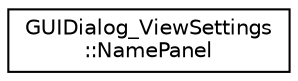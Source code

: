 digraph "Graphical Class Hierarchy"
{
  edge [fontname="Helvetica",fontsize="10",labelfontname="Helvetica",labelfontsize="10"];
  node [fontname="Helvetica",fontsize="10",shape=record];
  rankdir="LR";
  Node0 [label="GUIDialog_ViewSettings\l::NamePanel",height=0.2,width=0.4,color="black", fillcolor="white", style="filled",URL="$de/dd0/class_g_u_i_dialog___view_settings_1_1_name_panel.html"];
}
